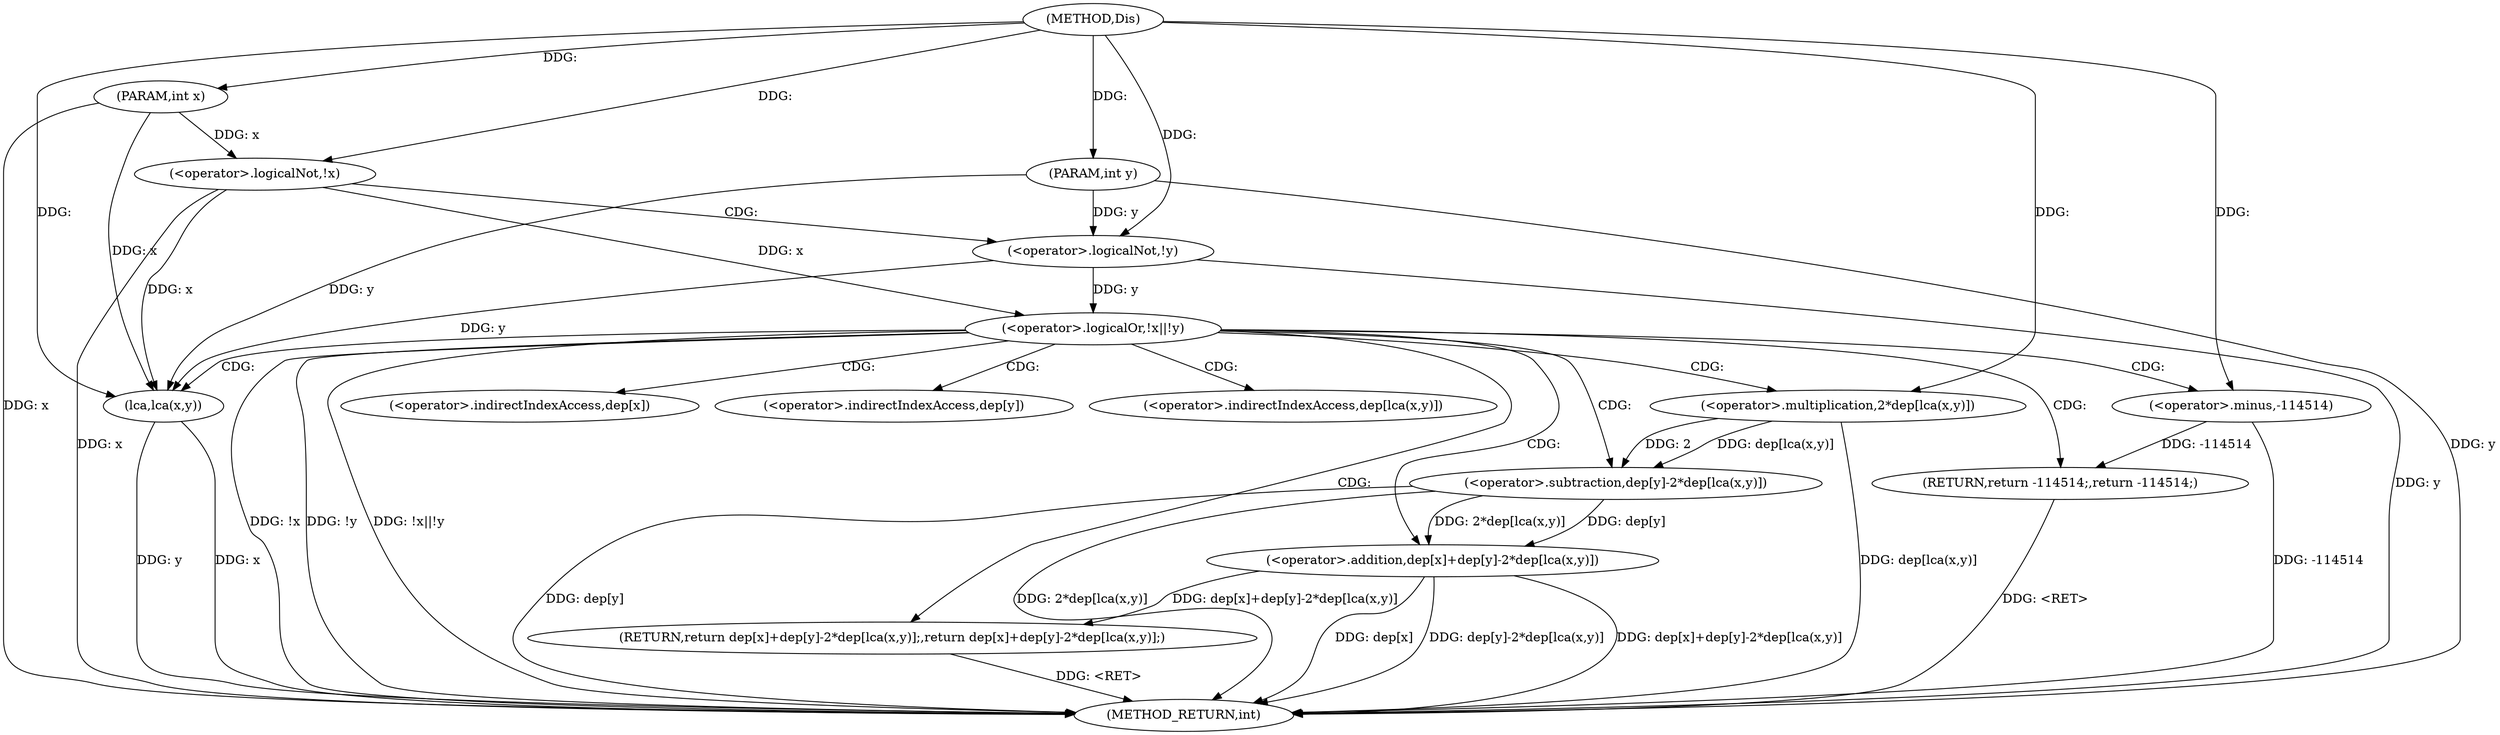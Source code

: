digraph "Dis" {  
"1000356" [label = "(METHOD,Dis)" ]
"1000385" [label = "(METHOD_RETURN,int)" ]
"1000357" [label = "(PARAM,int x)" ]
"1000358" [label = "(PARAM,int y)" ]
"1000369" [label = "(RETURN,return dep[x]+dep[y]-2*dep[lca(x,y)];,return dep[x]+dep[y]-2*dep[lca(x,y)];)" ]
"1000361" [label = "(<operator>.logicalOr,!x||!y)" ]
"1000366" [label = "(RETURN,return -114514;,return -114514;)" ]
"1000370" [label = "(<operator>.addition,dep[x]+dep[y]-2*dep[lca(x,y)])" ]
"1000367" [label = "(<operator>.minus,-114514)" ]
"1000362" [label = "(<operator>.logicalNot,!x)" ]
"1000364" [label = "(<operator>.logicalNot,!y)" ]
"1000374" [label = "(<operator>.subtraction,dep[y]-2*dep[lca(x,y)])" ]
"1000378" [label = "(<operator>.multiplication,2*dep[lca(x,y)])" ]
"1000382" [label = "(lca,lca(x,y))" ]
"1000371" [label = "(<operator>.indirectIndexAccess,dep[x])" ]
"1000375" [label = "(<operator>.indirectIndexAccess,dep[y])" ]
"1000380" [label = "(<operator>.indirectIndexAccess,dep[lca(x,y)])" ]
  "1000369" -> "1000385"  [ label = "DDG: <RET>"] 
  "1000366" -> "1000385"  [ label = "DDG: <RET>"] 
  "1000357" -> "1000385"  [ label = "DDG: x"] 
  "1000358" -> "1000385"  [ label = "DDG: y"] 
  "1000362" -> "1000385"  [ label = "DDG: x"] 
  "1000361" -> "1000385"  [ label = "DDG: !x"] 
  "1000364" -> "1000385"  [ label = "DDG: y"] 
  "1000361" -> "1000385"  [ label = "DDG: !y"] 
  "1000361" -> "1000385"  [ label = "DDG: !x||!y"] 
  "1000370" -> "1000385"  [ label = "DDG: dep[x]"] 
  "1000374" -> "1000385"  [ label = "DDG: dep[y]"] 
  "1000382" -> "1000385"  [ label = "DDG: x"] 
  "1000382" -> "1000385"  [ label = "DDG: y"] 
  "1000378" -> "1000385"  [ label = "DDG: dep[lca(x,y)]"] 
  "1000374" -> "1000385"  [ label = "DDG: 2*dep[lca(x,y)]"] 
  "1000370" -> "1000385"  [ label = "DDG: dep[y]-2*dep[lca(x,y)]"] 
  "1000370" -> "1000385"  [ label = "DDG: dep[x]+dep[y]-2*dep[lca(x,y)]"] 
  "1000367" -> "1000385"  [ label = "DDG: -114514"] 
  "1000356" -> "1000357"  [ label = "DDG: "] 
  "1000356" -> "1000358"  [ label = "DDG: "] 
  "1000370" -> "1000369"  [ label = "DDG: dep[x]+dep[y]-2*dep[lca(x,y)]"] 
  "1000367" -> "1000366"  [ label = "DDG: -114514"] 
  "1000374" -> "1000370"  [ label = "DDG: dep[y]"] 
  "1000374" -> "1000370"  [ label = "DDG: 2*dep[lca(x,y)]"] 
  "1000362" -> "1000361"  [ label = "DDG: x"] 
  "1000364" -> "1000361"  [ label = "DDG: y"] 
  "1000357" -> "1000362"  [ label = "DDG: x"] 
  "1000356" -> "1000362"  [ label = "DDG: "] 
  "1000358" -> "1000364"  [ label = "DDG: y"] 
  "1000356" -> "1000364"  [ label = "DDG: "] 
  "1000356" -> "1000367"  [ label = "DDG: "] 
  "1000378" -> "1000374"  [ label = "DDG: 2"] 
  "1000378" -> "1000374"  [ label = "DDG: dep[lca(x,y)]"] 
  "1000356" -> "1000378"  [ label = "DDG: "] 
  "1000362" -> "1000382"  [ label = "DDG: x"] 
  "1000357" -> "1000382"  [ label = "DDG: x"] 
  "1000356" -> "1000382"  [ label = "DDG: "] 
  "1000364" -> "1000382"  [ label = "DDG: y"] 
  "1000358" -> "1000382"  [ label = "DDG: y"] 
  "1000361" -> "1000370"  [ label = "CDG: "] 
  "1000361" -> "1000380"  [ label = "CDG: "] 
  "1000361" -> "1000367"  [ label = "CDG: "] 
  "1000361" -> "1000375"  [ label = "CDG: "] 
  "1000361" -> "1000382"  [ label = "CDG: "] 
  "1000361" -> "1000366"  [ label = "CDG: "] 
  "1000361" -> "1000371"  [ label = "CDG: "] 
  "1000361" -> "1000369"  [ label = "CDG: "] 
  "1000361" -> "1000374"  [ label = "CDG: "] 
  "1000361" -> "1000378"  [ label = "CDG: "] 
  "1000362" -> "1000364"  [ label = "CDG: "] 
}
